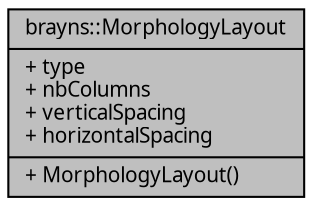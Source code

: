 digraph "brayns::MorphologyLayout"
{
  edge [fontname="Sans",fontsize="10",labelfontname="Sans",labelfontsize="10"];
  node [fontname="Sans",fontsize="10",shape=record];
  Node1 [label="{brayns::MorphologyLayout\n|+ type\l+ nbColumns\l+ verticalSpacing\l+ horizontalSpacing\l|+ MorphologyLayout()\l}",height=0.2,width=0.4,color="black", fillcolor="grey75", style="filled" fontcolor="black"];
}
